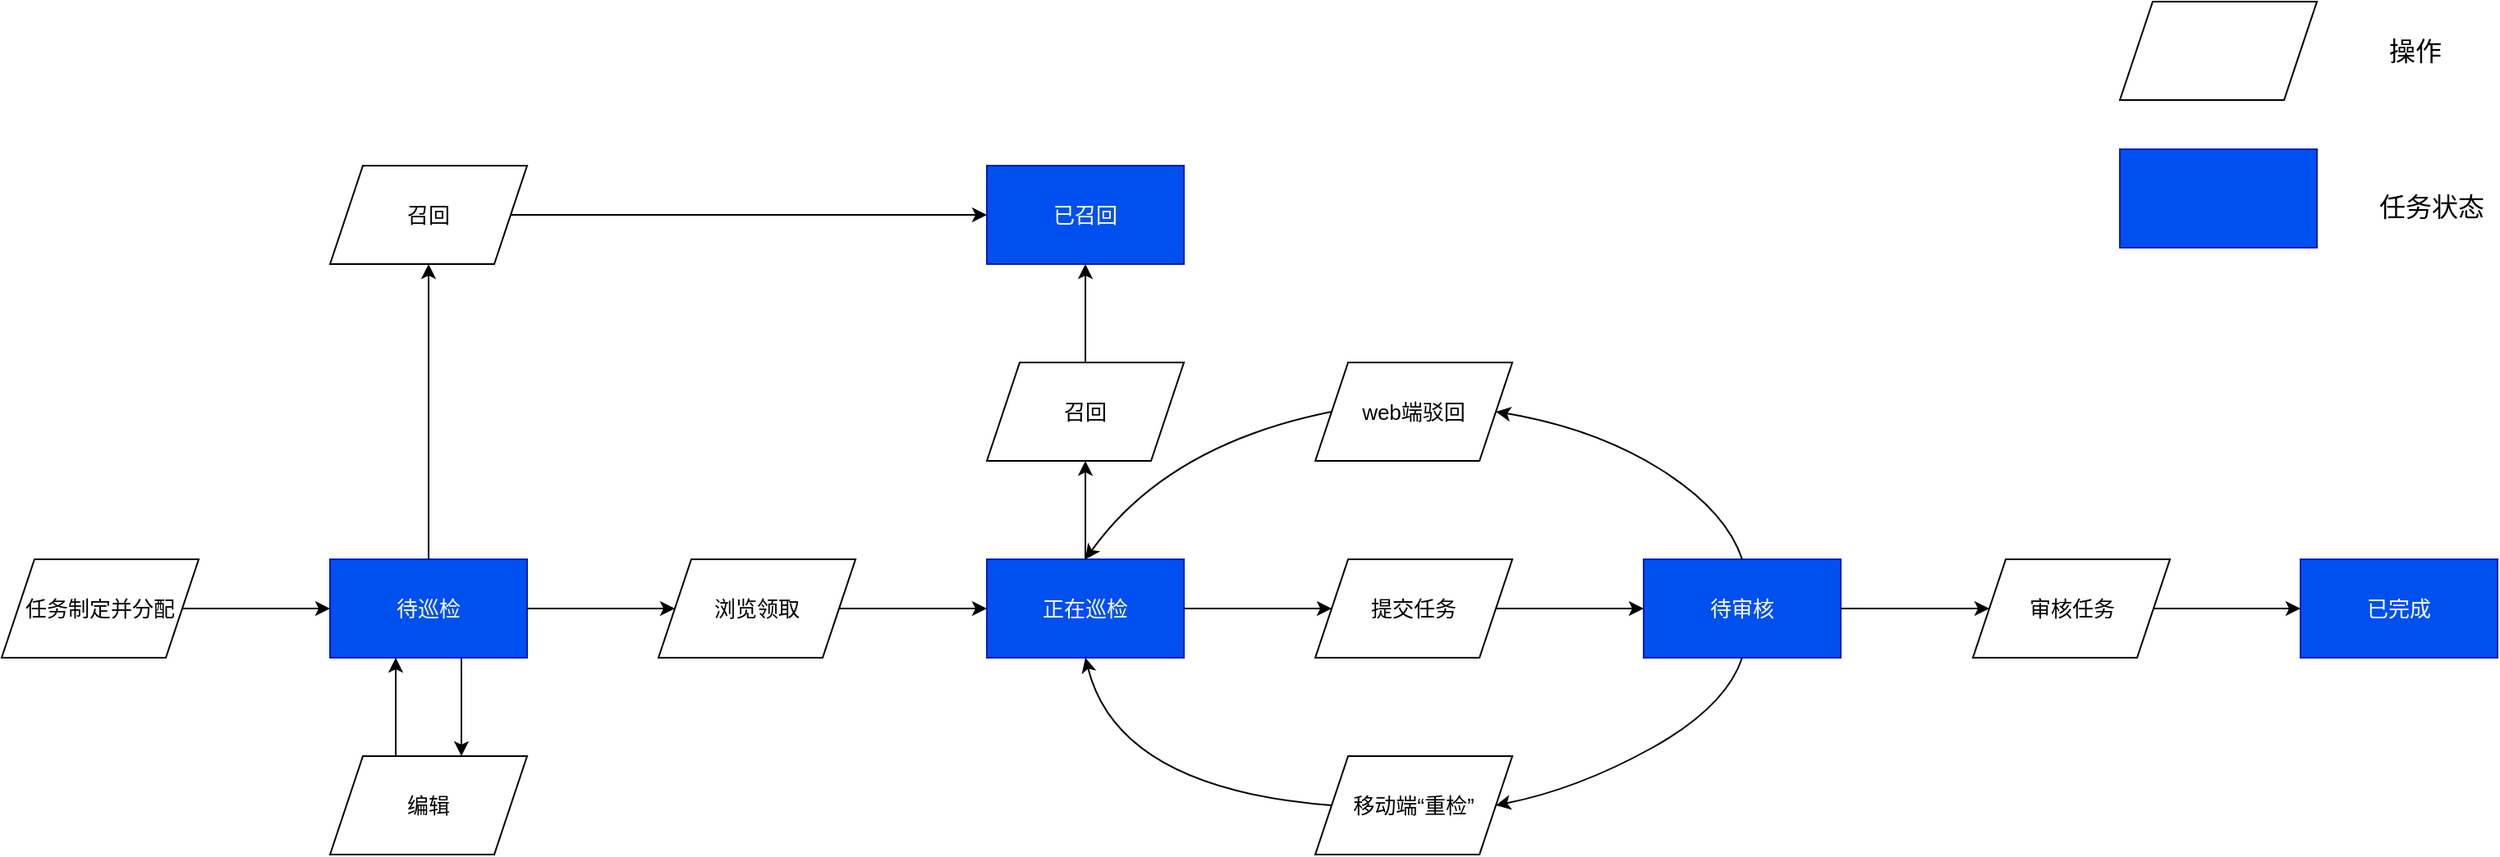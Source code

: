 <mxfile version="20.1.1" type="github">
  <diagram id="fbs277Ty5xGjh1g7O5V8" name="第 1 页">
    <mxGraphModel dx="1730" dy="965" grid="1" gridSize="10" guides="1" tooltips="1" connect="1" arrows="1" fold="1" page="1" pageScale="1" pageWidth="827" pageHeight="1169" math="0" shadow="0">
      <root>
        <mxCell id="0" />
        <mxCell id="1" parent="0" />
        <mxCell id="twxTpXVrNxUxB4H90B-z-1" value="任务制定并分配" style="shape=parallelogram;perimeter=parallelogramPerimeter;whiteSpace=wrap;html=1;fixedSize=1;fontSize=13;" vertex="1" parent="1">
          <mxGeometry x="40" y="690" width="120" height="60" as="geometry" />
        </mxCell>
        <mxCell id="twxTpXVrNxUxB4H90B-z-32" value="" style="edgeStyle=orthogonalEdgeStyle;rounded=0;orthogonalLoop=1;jettySize=auto;html=1;fontSize=13;" edge="1" parent="1" source="twxTpXVrNxUxB4H90B-z-2" target="twxTpXVrNxUxB4H90B-z-14">
          <mxGeometry relative="1" as="geometry">
            <Array as="points">
              <mxPoint x="320" y="770" />
              <mxPoint x="320" y="770" />
            </Array>
          </mxGeometry>
        </mxCell>
        <mxCell id="twxTpXVrNxUxB4H90B-z-2" value="待巡检" style="rounded=0;whiteSpace=wrap;html=1;fillColor=#0050ef;fontColor=#ffffff;strokeColor=#001DBC;fontSize=13;" vertex="1" parent="1">
          <mxGeometry x="240" y="690" width="120" height="60" as="geometry" />
        </mxCell>
        <mxCell id="twxTpXVrNxUxB4H90B-z-3" value="浏览领取" style="shape=parallelogram;perimeter=parallelogramPerimeter;whiteSpace=wrap;html=1;fixedSize=1;fontSize=13;" vertex="1" parent="1">
          <mxGeometry x="440" y="690" width="120" height="60" as="geometry" />
        </mxCell>
        <mxCell id="twxTpXVrNxUxB4H90B-z-4" value="正在巡检" style="rounded=0;whiteSpace=wrap;html=1;fontSize=13;" vertex="1" parent="1">
          <mxGeometry x="640" y="690" width="120" height="60" as="geometry" />
        </mxCell>
        <mxCell id="twxTpXVrNxUxB4H90B-z-5" value="提交任务" style="shape=parallelogram;perimeter=parallelogramPerimeter;whiteSpace=wrap;html=1;fixedSize=1;fontSize=13;" vertex="1" parent="1">
          <mxGeometry x="840" y="690" width="120" height="60" as="geometry" />
        </mxCell>
        <mxCell id="twxTpXVrNxUxB4H90B-z-6" value="待审核" style="rounded=0;whiteSpace=wrap;html=1;fillColor=#0050ef;fontColor=#ffffff;strokeColor=#001DBC;fontSize=13;" vertex="1" parent="1">
          <mxGeometry x="1040" y="690" width="120" height="60" as="geometry" />
        </mxCell>
        <mxCell id="twxTpXVrNxUxB4H90B-z-7" value="审核任务" style="shape=parallelogram;perimeter=parallelogramPerimeter;whiteSpace=wrap;html=1;fixedSize=1;fontSize=13;" vertex="1" parent="1">
          <mxGeometry x="1240.5" y="690" width="120" height="60" as="geometry" />
        </mxCell>
        <mxCell id="twxTpXVrNxUxB4H90B-z-8" value="已完成" style="rounded=0;whiteSpace=wrap;html=1;fillColor=#0050ef;strokeColor=#001DBC;fontColor=#ffffff;fontSize=13;" vertex="1" parent="1">
          <mxGeometry x="1440" y="690" width="120" height="60" as="geometry" />
        </mxCell>
        <mxCell id="twxTpXVrNxUxB4H90B-z-33" value="" style="edgeStyle=orthogonalEdgeStyle;rounded=0;orthogonalLoop=1;jettySize=auto;html=1;fontSize=13;" edge="1" parent="1" source="twxTpXVrNxUxB4H90B-z-9" target="twxTpXVrNxUxB4H90B-z-11">
          <mxGeometry relative="1" as="geometry" />
        </mxCell>
        <mxCell id="twxTpXVrNxUxB4H90B-z-9" value="正在巡检" style="rounded=0;whiteSpace=wrap;html=1;fillColor=#0050ef;fontColor=#ffffff;strokeColor=#001DBC;fontSize=13;" vertex="1" parent="1">
          <mxGeometry x="640" y="690" width="120" height="60" as="geometry" />
        </mxCell>
        <mxCell id="twxTpXVrNxUxB4H90B-z-10" value="召回" style="shape=parallelogram;perimeter=parallelogramPerimeter;whiteSpace=wrap;html=1;fixedSize=1;fontSize=13;" vertex="1" parent="1">
          <mxGeometry x="240" y="450" width="120" height="60" as="geometry" />
        </mxCell>
        <mxCell id="twxTpXVrNxUxB4H90B-z-34" value="" style="edgeStyle=orthogonalEdgeStyle;rounded=0;orthogonalLoop=1;jettySize=auto;html=1;fontSize=13;" edge="1" parent="1" source="twxTpXVrNxUxB4H90B-z-11" target="twxTpXVrNxUxB4H90B-z-12">
          <mxGeometry relative="1" as="geometry" />
        </mxCell>
        <mxCell id="twxTpXVrNxUxB4H90B-z-11" value="召回" style="shape=parallelogram;perimeter=parallelogramPerimeter;whiteSpace=wrap;html=1;fixedSize=1;fontSize=13;" vertex="1" parent="1">
          <mxGeometry x="640" y="570" width="120" height="60" as="geometry" />
        </mxCell>
        <mxCell id="twxTpXVrNxUxB4H90B-z-12" value="已召回" style="rounded=0;whiteSpace=wrap;html=1;fillColor=#0050ef;fontColor=#ffffff;strokeColor=#001DBC;fontSize=13;" vertex="1" parent="1">
          <mxGeometry x="640" y="450" width="120" height="60" as="geometry" />
        </mxCell>
        <mxCell id="twxTpXVrNxUxB4H90B-z-29" value="" style="edgeStyle=orthogonalEdgeStyle;rounded=0;orthogonalLoop=1;jettySize=auto;html=1;fontSize=13;" edge="1" parent="1" source="twxTpXVrNxUxB4H90B-z-14" target="twxTpXVrNxUxB4H90B-z-2">
          <mxGeometry relative="1" as="geometry">
            <Array as="points">
              <mxPoint x="280" y="770" />
              <mxPoint x="280" y="770" />
            </Array>
          </mxGeometry>
        </mxCell>
        <mxCell id="twxTpXVrNxUxB4H90B-z-14" value="编辑" style="shape=parallelogram;perimeter=parallelogramPerimeter;whiteSpace=wrap;html=1;fixedSize=1;fontSize=13;" vertex="1" parent="1">
          <mxGeometry x="240" y="810" width="120" height="60" as="geometry" />
        </mxCell>
        <mxCell id="twxTpXVrNxUxB4H90B-z-15" value="web端驳回" style="shape=parallelogram;perimeter=parallelogramPerimeter;whiteSpace=wrap;html=1;fixedSize=1;fontSize=13;" vertex="1" parent="1">
          <mxGeometry x="840" y="570" width="120" height="60" as="geometry" />
        </mxCell>
        <mxCell id="twxTpXVrNxUxB4H90B-z-16" value="移动端“重检”" style="shape=parallelogram;perimeter=parallelogramPerimeter;whiteSpace=wrap;html=1;fixedSize=1;fontSize=13;" vertex="1" parent="1">
          <mxGeometry x="840" y="810" width="120" height="60" as="geometry" />
        </mxCell>
        <mxCell id="twxTpXVrNxUxB4H90B-z-19" value="" style="endArrow=classic;html=1;rounded=0;exitX=1;exitY=0.5;exitDx=0;exitDy=0;entryX=0;entryY=0.5;entryDx=0;entryDy=0;fontSize=13;" edge="1" parent="1" source="twxTpXVrNxUxB4H90B-z-1" target="twxTpXVrNxUxB4H90B-z-2">
          <mxGeometry width="50" height="50" relative="1" as="geometry">
            <mxPoint x="760" y="750" as="sourcePoint" />
            <mxPoint x="240" y="720" as="targetPoint" />
          </mxGeometry>
        </mxCell>
        <mxCell id="twxTpXVrNxUxB4H90B-z-20" value="" style="endArrow=classic;html=1;rounded=0;exitX=1;exitY=0.5;exitDx=0;exitDy=0;entryX=0;entryY=0.5;entryDx=0;entryDy=0;fontSize=13;" edge="1" parent="1" source="twxTpXVrNxUxB4H90B-z-2" target="twxTpXVrNxUxB4H90B-z-3">
          <mxGeometry width="50" height="50" relative="1" as="geometry">
            <mxPoint x="160" y="730" as="sourcePoint" />
            <mxPoint x="250" y="730" as="targetPoint" />
          </mxGeometry>
        </mxCell>
        <mxCell id="twxTpXVrNxUxB4H90B-z-21" value="" style="endArrow=classic;html=1;rounded=0;exitX=1;exitY=0.5;exitDx=0;exitDy=0;entryX=0;entryY=0.5;entryDx=0;entryDy=0;fontSize=13;" edge="1" parent="1" source="twxTpXVrNxUxB4H90B-z-3" target="twxTpXVrNxUxB4H90B-z-9">
          <mxGeometry width="50" height="50" relative="1" as="geometry">
            <mxPoint x="550" y="719.17" as="sourcePoint" />
            <mxPoint x="640" y="719.17" as="targetPoint" />
          </mxGeometry>
        </mxCell>
        <mxCell id="twxTpXVrNxUxB4H90B-z-22" value="" style="endArrow=classic;html=1;rounded=0;exitX=1;exitY=0.5;exitDx=0;exitDy=0;entryX=0;entryY=0.5;entryDx=0;entryDy=0;fontSize=13;" edge="1" parent="1" source="twxTpXVrNxUxB4H90B-z-9" target="twxTpXVrNxUxB4H90B-z-5">
          <mxGeometry width="50" height="50" relative="1" as="geometry">
            <mxPoint x="760" y="790" as="sourcePoint" />
            <mxPoint x="850" y="790" as="targetPoint" />
          </mxGeometry>
        </mxCell>
        <mxCell id="twxTpXVrNxUxB4H90B-z-23" value="" style="endArrow=classic;html=1;rounded=0;exitX=1;exitY=0.5;exitDx=0;exitDy=0;entryX=0;entryY=0.5;entryDx=0;entryDy=0;fontSize=13;" edge="1" parent="1" source="twxTpXVrNxUxB4H90B-z-5" target="twxTpXVrNxUxB4H90B-z-6">
          <mxGeometry width="50" height="50" relative="1" as="geometry">
            <mxPoint x="950" y="780" as="sourcePoint" />
            <mxPoint x="1040" y="780" as="targetPoint" />
          </mxGeometry>
        </mxCell>
        <mxCell id="twxTpXVrNxUxB4H90B-z-24" value="" style="endArrow=classic;html=1;rounded=0;exitX=1;exitY=0.5;exitDx=0;exitDy=0;entryX=0;entryY=0.5;entryDx=0;entryDy=0;fontSize=13;" edge="1" parent="1" source="twxTpXVrNxUxB4H90B-z-6" target="twxTpXVrNxUxB4H90B-z-7">
          <mxGeometry width="50" height="50" relative="1" as="geometry">
            <mxPoint x="1160" y="780" as="sourcePoint" />
            <mxPoint x="1250" y="780" as="targetPoint" />
          </mxGeometry>
        </mxCell>
        <mxCell id="twxTpXVrNxUxB4H90B-z-25" value="" style="endArrow=classic;html=1;rounded=0;exitX=1;exitY=0.5;exitDx=0;exitDy=0;entryX=0;entryY=0.5;entryDx=0;entryDy=0;fontSize=13;" edge="1" parent="1" source="twxTpXVrNxUxB4H90B-z-7" target="twxTpXVrNxUxB4H90B-z-8">
          <mxGeometry width="50" height="50" relative="1" as="geometry">
            <mxPoint x="1370" y="780" as="sourcePoint" />
            <mxPoint x="1460" y="780" as="targetPoint" />
          </mxGeometry>
        </mxCell>
        <mxCell id="twxTpXVrNxUxB4H90B-z-27" value="" style="endArrow=classic;html=1;rounded=0;exitX=0.5;exitY=0;exitDx=0;exitDy=0;entryX=0.5;entryY=1;entryDx=0;entryDy=0;fontSize=13;" edge="1" parent="1" source="twxTpXVrNxUxB4H90B-z-2" target="twxTpXVrNxUxB4H90B-z-10">
          <mxGeometry width="50" height="50" relative="1" as="geometry">
            <mxPoint x="220" y="790" as="sourcePoint" />
            <mxPoint x="310" y="790" as="targetPoint" />
          </mxGeometry>
        </mxCell>
        <mxCell id="twxTpXVrNxUxB4H90B-z-28" value="" style="endArrow=classic;html=1;rounded=0;exitX=1;exitY=0.5;exitDx=0;exitDy=0;entryX=0;entryY=0.5;entryDx=0;entryDy=0;fontSize=13;" edge="1" parent="1" source="twxTpXVrNxUxB4H90B-z-10" target="twxTpXVrNxUxB4H90B-z-12">
          <mxGeometry width="50" height="50" relative="1" as="geometry">
            <mxPoint x="230" y="800" as="sourcePoint" />
            <mxPoint x="320" y="800" as="targetPoint" />
          </mxGeometry>
        </mxCell>
        <mxCell id="twxTpXVrNxUxB4H90B-z-36" value="" style="curved=1;endArrow=classic;html=1;rounded=0;exitX=0.5;exitY=0;exitDx=0;exitDy=0;entryX=1;entryY=0.5;entryDx=0;entryDy=0;fontSize=13;" edge="1" parent="1" source="twxTpXVrNxUxB4H90B-z-6" target="twxTpXVrNxUxB4H90B-z-15">
          <mxGeometry width="50" height="50" relative="1" as="geometry">
            <mxPoint x="920" y="450" as="sourcePoint" />
            <mxPoint x="970" y="400" as="targetPoint" />
            <Array as="points">
              <mxPoint x="1090" y="660" />
              <mxPoint x="1010" y="610" />
            </Array>
          </mxGeometry>
        </mxCell>
        <mxCell id="twxTpXVrNxUxB4H90B-z-37" value="" style="curved=1;endArrow=classic;html=1;rounded=0;exitX=0;exitY=0.5;exitDx=0;exitDy=0;entryX=0.5;entryY=0;entryDx=0;entryDy=0;fontSize=13;" edge="1" parent="1" source="twxTpXVrNxUxB4H90B-z-15" target="twxTpXVrNxUxB4H90B-z-9">
          <mxGeometry width="50" height="50" relative="1" as="geometry">
            <mxPoint x="920" y="570" as="sourcePoint" />
            <mxPoint x="970" y="520" as="targetPoint" />
            <Array as="points">
              <mxPoint x="750" y="620" />
            </Array>
          </mxGeometry>
        </mxCell>
        <mxCell id="twxTpXVrNxUxB4H90B-z-38" value="" style="curved=1;endArrow=classic;html=1;rounded=0;entryX=1;entryY=0.5;entryDx=0;entryDy=0;exitX=0.5;exitY=1;exitDx=0;exitDy=0;fontSize=13;" edge="1" parent="1" source="twxTpXVrNxUxB4H90B-z-6" target="twxTpXVrNxUxB4H90B-z-16">
          <mxGeometry width="50" height="50" relative="1" as="geometry">
            <mxPoint x="920" y="570" as="sourcePoint" />
            <mxPoint x="970" y="520" as="targetPoint" />
            <Array as="points">
              <mxPoint x="1090" y="780" />
              <mxPoint x="1000" y="830" />
            </Array>
          </mxGeometry>
        </mxCell>
        <mxCell id="twxTpXVrNxUxB4H90B-z-39" value="" style="curved=1;endArrow=classic;html=1;rounded=0;entryX=0.5;entryY=1;entryDx=0;entryDy=0;exitX=0;exitY=0.5;exitDx=0;exitDy=0;fontSize=13;" edge="1" parent="1" source="twxTpXVrNxUxB4H90B-z-16" target="twxTpXVrNxUxB4H90B-z-9">
          <mxGeometry width="50" height="50" relative="1" as="geometry">
            <mxPoint x="920" y="570" as="sourcePoint" />
            <mxPoint x="970" y="520" as="targetPoint" />
            <Array as="points">
              <mxPoint x="720" y="830" />
            </Array>
          </mxGeometry>
        </mxCell>
        <mxCell id="twxTpXVrNxUxB4H90B-z-40" value="" style="shape=parallelogram;perimeter=parallelogramPerimeter;whiteSpace=wrap;html=1;fixedSize=1;fontSize=13;" vertex="1" parent="1">
          <mxGeometry x="1330" y="350" width="120" height="60" as="geometry" />
        </mxCell>
        <mxCell id="twxTpXVrNxUxB4H90B-z-41" value="" style="rounded=0;whiteSpace=wrap;html=1;fontSize=13;fillColor=#0050ef;fontColor=#ffffff;strokeColor=#001DBC;" vertex="1" parent="1">
          <mxGeometry x="1330" y="440" width="120" height="60" as="geometry" />
        </mxCell>
        <mxCell id="twxTpXVrNxUxB4H90B-z-42" value="&lt;font style=&quot;font-size: 16px;&quot;&gt;操作&lt;/font&gt;" style="text;html=1;strokeColor=none;fillColor=none;align=center;verticalAlign=middle;whiteSpace=wrap;rounded=0;fontSize=13;" vertex="1" parent="1">
          <mxGeometry x="1480" y="365" width="60" height="30" as="geometry" />
        </mxCell>
        <mxCell id="twxTpXVrNxUxB4H90B-z-43" value="&lt;font style=&quot;font-size: 16px;&quot;&gt;任务状态&lt;/font&gt;" style="text;html=1;strokeColor=none;fillColor=none;align=center;verticalAlign=middle;whiteSpace=wrap;rounded=0;fontSize=13;" vertex="1" parent="1">
          <mxGeometry x="1480" y="460" width="80" height="30" as="geometry" />
        </mxCell>
      </root>
    </mxGraphModel>
  </diagram>
</mxfile>
